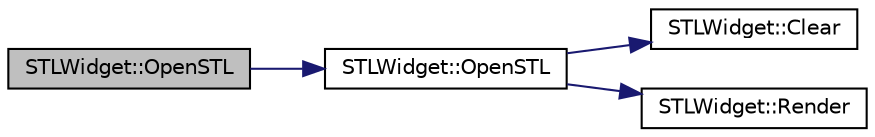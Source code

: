 digraph "STLWidget::OpenSTL"
{
 // LATEX_PDF_SIZE
  edge [fontname="Helvetica",fontsize="10",labelfontname="Helvetica",labelfontsize="10"];
  node [fontname="Helvetica",fontsize="10",shape=record];
  rankdir="LR";
  Node1 [label="STLWidget::OpenSTL",height=0.2,width=0.4,color="black", fillcolor="grey75", style="filled", fontcolor="black",tooltip="Open or import the STL reader to display."];
  Node1 -> Node2 [color="midnightblue",fontsize="10",style="solid",fontname="Helvetica"];
  Node2 [label="STLWidget::OpenSTL",height=0.2,width=0.4,color="black", fillcolor="white", style="filled",URL="$class_s_t_l_widget.html#ac587c00427f4acc5c4f8d6d0e5667d83",tooltip="Open or import the STL reader to display."];
  Node2 -> Node3 [color="midnightblue",fontsize="10",style="solid",fontname="Helvetica"];
  Node3 [label="STLWidget::Clear",height=0.2,width=0.4,color="black", fillcolor="white", style="filled",URL="$class_s_t_l_widget.html#a3b660bb9da2d718d46bb7b9af52ab1f4",tooltip="Clear all fields."];
  Node2 -> Node4 [color="midnightblue",fontsize="10",style="solid",fontname="Helvetica"];
  Node4 [label="STLWidget::Render",height=0.2,width=0.4,color="black", fillcolor="white", style="filled",URL="$class_s_t_l_widget.html#ac57424afd9164e125938ed47041c7d76",tooltip="Refresh the widget, applying new changes."];
}
